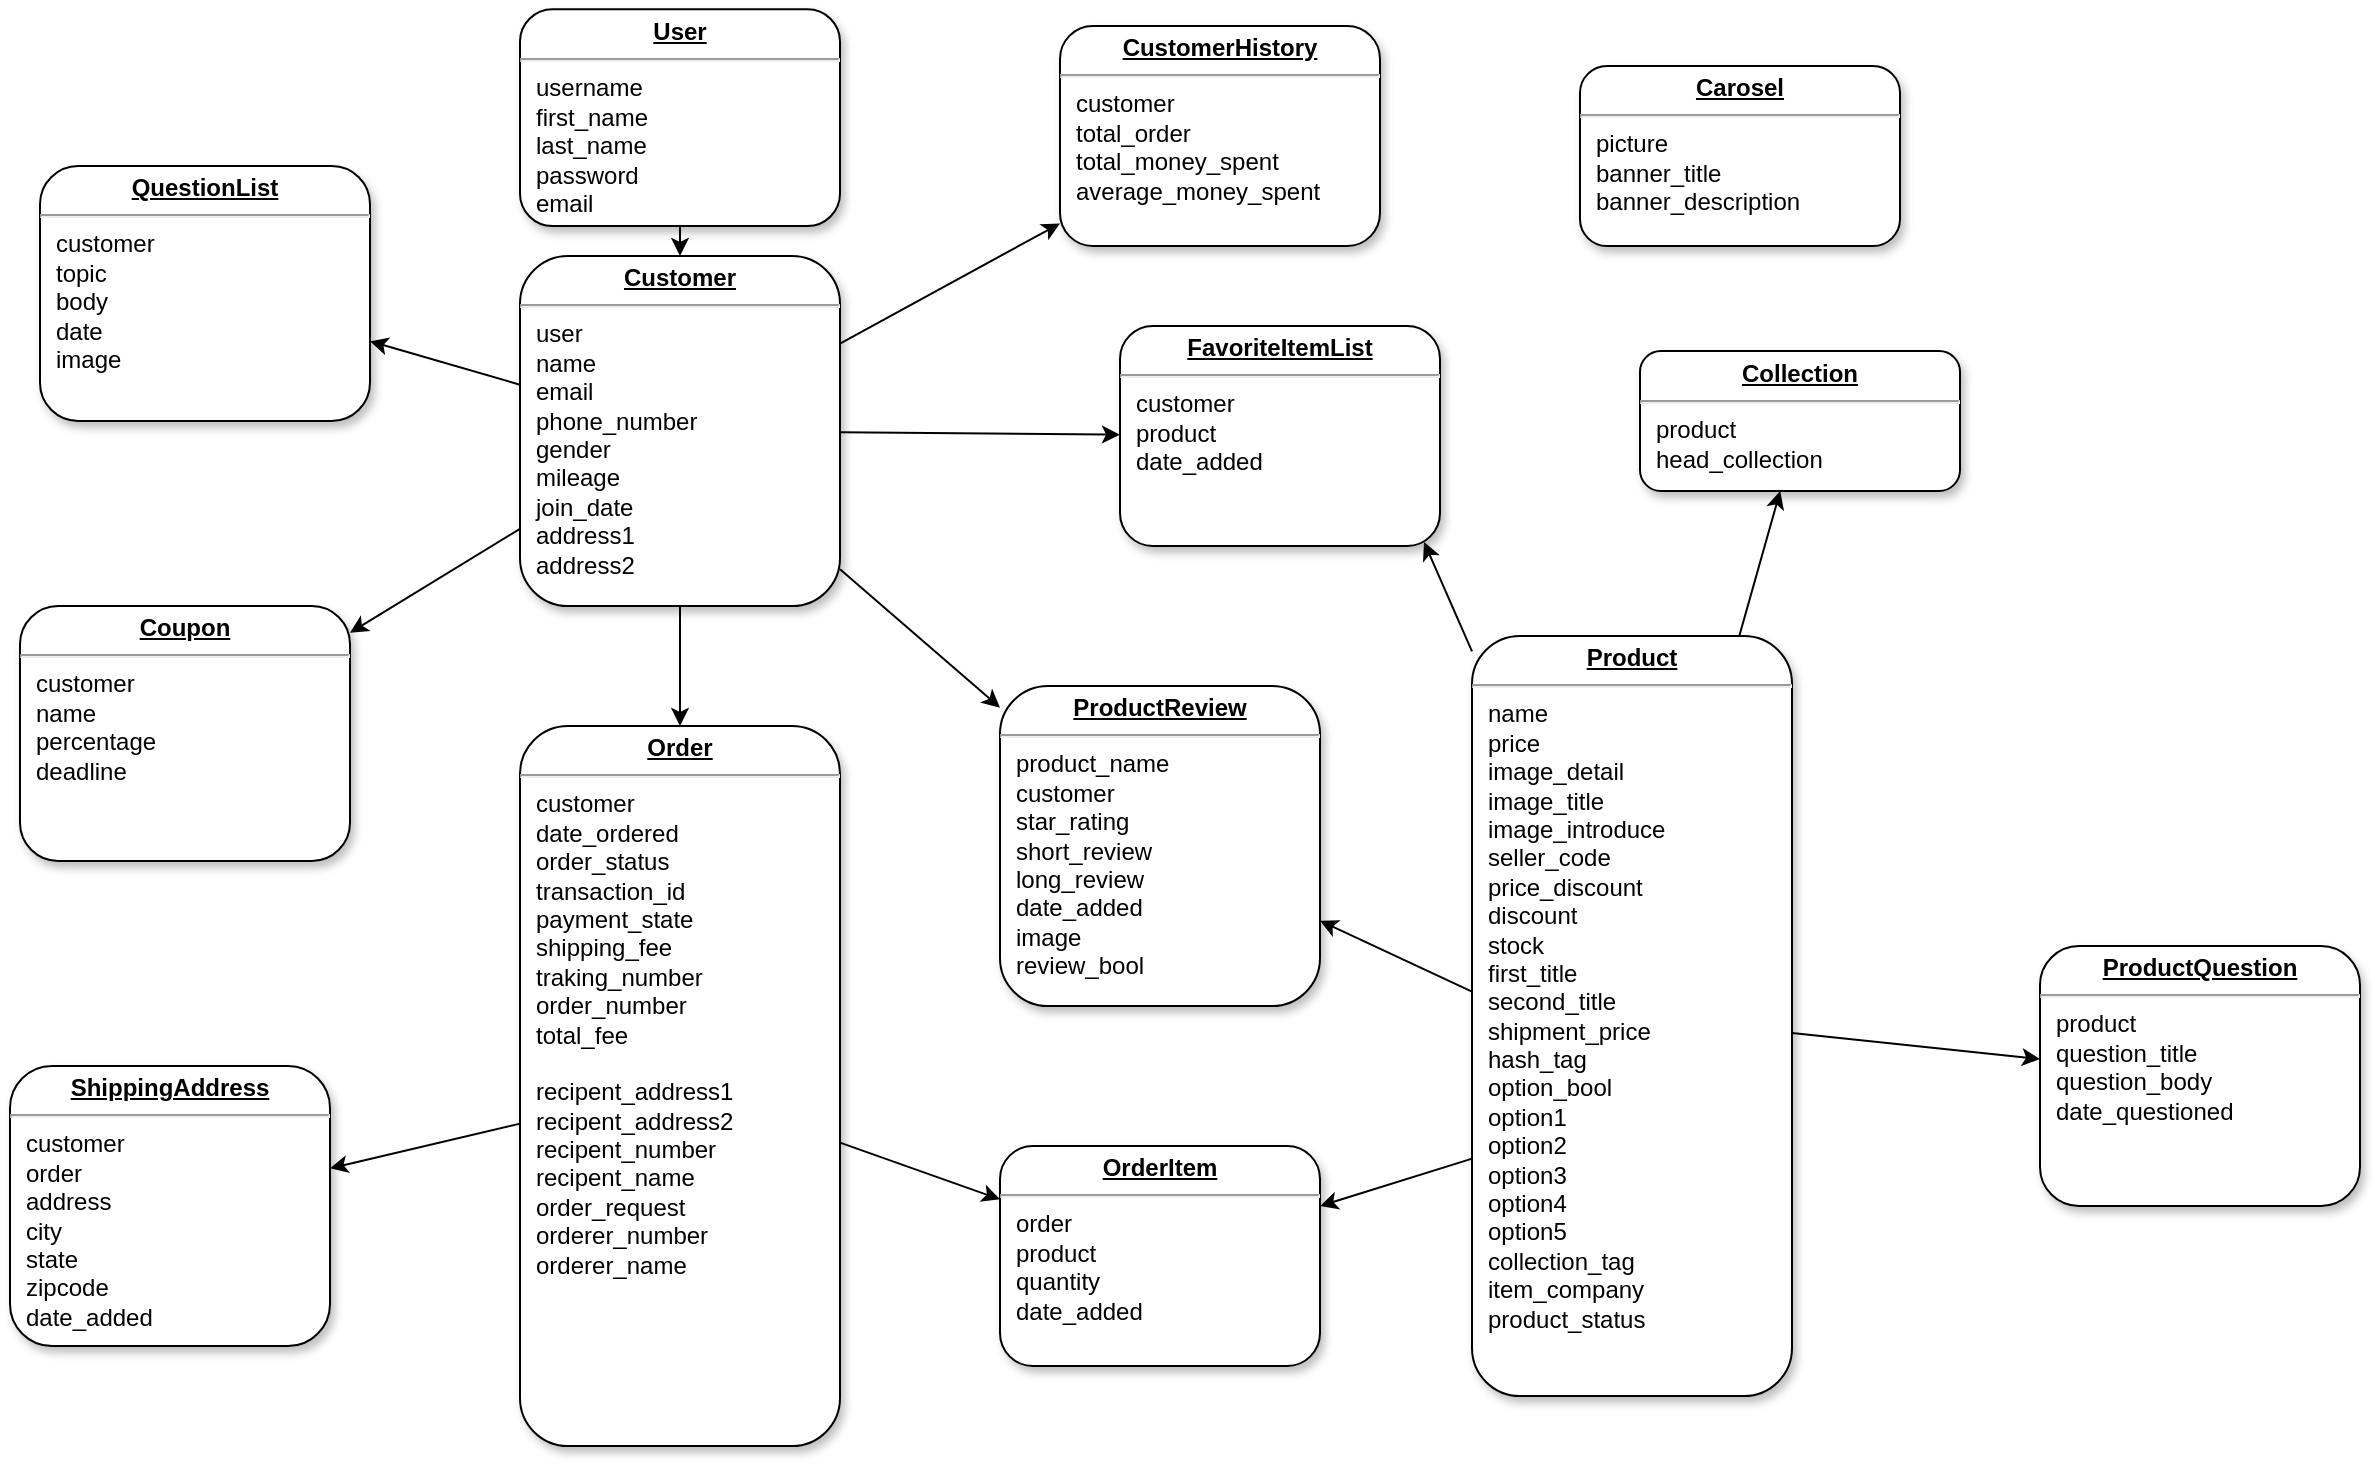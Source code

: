 <mxfile version="16.0.2" type="device"><diagram name="Page-1" id="efa7a0a1-bf9b-a30e-e6df-94a7791c09e9"><mxGraphModel dx="2781" dy="1062" grid="1" gridSize="10" guides="1" tooltips="1" connect="1" arrows="1" fold="1" page="1" pageScale="1" pageWidth="826" pageHeight="1169" math="0" shadow="0"><root><mxCell id="0"/><mxCell id="1" parent="0"/><mxCell id="19" value="&lt;p style=&quot;margin: 0px ; margin-top: 4px ; text-align: center ; text-decoration: underline&quot;&gt;&lt;b&gt;Order&lt;/b&gt;&lt;/p&gt;&lt;hr&gt;&lt;p style=&quot;margin: 0px ; margin-left: 8px&quot;&gt;customer&lt;/p&gt;&lt;p style=&quot;margin: 0px ; margin-left: 8px&quot;&gt;date_ordered&lt;/p&gt;&lt;p style=&quot;margin: 0px ; margin-left: 8px&quot;&gt;order_status&lt;/p&gt;&lt;p style=&quot;margin: 0px ; margin-left: 8px&quot;&gt;transaction_id&lt;/p&gt;&lt;p style=&quot;margin: 0px ; margin-left: 8px&quot;&gt;payment_state&lt;/p&gt;&lt;p style=&quot;margin: 0px ; margin-left: 8px&quot;&gt;shipping_fee&lt;/p&gt;&lt;p style=&quot;margin: 0px ; margin-left: 8px&quot;&gt;traking_number&lt;/p&gt;&lt;p style=&quot;margin: 0px ; margin-left: 8px&quot;&gt;order_number&lt;/p&gt;&lt;p style=&quot;margin: 0px ; margin-left: 8px&quot;&gt;total_fee&lt;br&gt;&lt;/p&gt;&lt;p style=&quot;margin: 0px ; margin-left: 8px&quot;&gt;&lt;br&gt;&lt;/p&gt;&lt;p style=&quot;margin: 0px ; margin-left: 8px&quot;&gt;recipent_address1&lt;/p&gt;&lt;p style=&quot;margin: 0px ; margin-left: 8px&quot;&gt;recipent_address2&lt;/p&gt;&lt;p style=&quot;margin: 0px ; margin-left: 8px&quot;&gt;recipent_number&lt;/p&gt;&lt;p style=&quot;margin: 0px ; margin-left: 8px&quot;&gt;recipent_name&lt;/p&gt;&lt;p style=&quot;margin: 0px ; margin-left: 8px&quot;&gt;order_request&lt;/p&gt;&lt;p style=&quot;margin: 0px ; margin-left: 8px&quot;&gt;orderer_number&lt;/p&gt;&lt;p style=&quot;margin: 0px ; margin-left: 8px&quot;&gt;orderer_name&lt;/p&gt;" style="verticalAlign=top;align=left;overflow=fill;fontSize=12;fontFamily=Helvetica;html=1;shadow=1;rounded=1;" parent="1" vertex="1"><mxGeometry x="190" y="380" width="160" height="360" as="geometry"/></mxCell><mxCell id="20" value="&lt;p style=&quot;margin: 0px ; margin-top: 4px ; text-align: center ; text-decoration: underline&quot;&gt;&lt;strong&gt;OrderItem&lt;/strong&gt;&lt;/p&gt;&lt;hr&gt;&lt;p style=&quot;margin: 0px ; margin-left: 8px&quot;&gt;order&lt;/p&gt;&lt;p style=&quot;margin: 0px ; margin-left: 8px&quot;&gt;product&lt;/p&gt;&lt;p style=&quot;margin: 0px ; margin-left: 8px&quot;&gt;quantity&lt;/p&gt;&lt;p style=&quot;margin: 0px ; margin-left: 8px&quot;&gt;date_added&amp;nbsp;&lt;/p&gt;" style="verticalAlign=top;align=left;overflow=fill;fontSize=12;fontFamily=Helvetica;html=1;shadow=1;rounded=1;" parent="1" vertex="1"><mxGeometry x="430" y="590" width="160" height="110" as="geometry"/></mxCell><mxCell id="21" value="&lt;p style=&quot;margin: 0px ; margin-top: 4px ; text-align: center ; text-decoration: underline&quot;&gt;&lt;strong&gt;Customer&lt;/strong&gt;&lt;/p&gt;&lt;hr&gt;&lt;p style=&quot;margin: 0px ; margin-left: 8px&quot;&gt;user&lt;/p&gt;&lt;p style=&quot;margin: 0px ; margin-left: 8px&quot;&gt;name&lt;/p&gt;&lt;p style=&quot;margin: 0px ; margin-left: 8px&quot;&gt;email&lt;/p&gt;&lt;p style=&quot;margin: 0px ; margin-left: 8px&quot;&gt;phone_number&lt;/p&gt;&lt;p style=&quot;margin: 0px ; margin-left: 8px&quot;&gt;gender&lt;/p&gt;&lt;p style=&quot;margin: 0px ; margin-left: 8px&quot;&gt;mileage&lt;/p&gt;&lt;p style=&quot;margin: 0px ; margin-left: 8px&quot;&gt;join_date&lt;/p&gt;&lt;p style=&quot;margin: 0px ; margin-left: 8px&quot;&gt;address1&lt;/p&gt;&lt;p style=&quot;margin: 0px ; margin-left: 8px&quot;&gt;address2&lt;/p&gt;" style="verticalAlign=top;align=left;overflow=fill;fontSize=12;fontFamily=Helvetica;html=1;shadow=1;rounded=1;" parent="1" vertex="1"><mxGeometry x="190" y="145" width="160" height="175" as="geometry"/></mxCell><mxCell id="24" value="&lt;p style=&quot;margin: 0px ; margin-top: 4px ; text-align: center ; text-decoration: underline&quot;&gt;&lt;b&gt;ShippingAddress&lt;/b&gt;&lt;/p&gt;&lt;hr&gt;&lt;p style=&quot;margin: 0px ; margin-left: 8px&quot;&gt;customer&lt;/p&gt;&lt;p style=&quot;margin: 0px ; margin-left: 8px&quot;&gt;order&lt;/p&gt;&lt;p style=&quot;margin: 0px ; margin-left: 8px&quot;&gt;address&lt;/p&gt;&lt;p style=&quot;margin: 0px ; margin-left: 8px&quot;&gt;city&lt;/p&gt;&lt;p style=&quot;margin: 0px ; margin-left: 8px&quot;&gt;state&lt;/p&gt;&lt;p style=&quot;margin: 0px ; margin-left: 8px&quot;&gt;zipcode&lt;/p&gt;&lt;p style=&quot;margin: 0px ; margin-left: 8px&quot;&gt;date_added&lt;/p&gt;" style="verticalAlign=top;align=left;overflow=fill;fontSize=12;fontFamily=Helvetica;html=1;shadow=1;rounded=1;" parent="1" vertex="1"><mxGeometry x="-65" y="550" width="160" height="140" as="geometry"/></mxCell><mxCell id="25" value="&lt;p style=&quot;margin: 0px ; margin-top: 4px ; text-align: center ; text-decoration: underline&quot;&gt;&lt;b&gt;User&lt;/b&gt;&lt;/p&gt;&lt;hr&gt;&lt;p style=&quot;margin: 0px ; margin-left: 8px&quot;&gt;username&lt;/p&gt;&lt;p style=&quot;margin: 0px ; margin-left: 8px&quot;&gt;first_name&lt;/p&gt;&lt;p style=&quot;margin: 0px ; margin-left: 8px&quot;&gt;last_name&lt;/p&gt;&lt;p style=&quot;margin: 0px ; margin-left: 8px&quot;&gt;password&lt;/p&gt;&lt;p style=&quot;margin: 0px ; margin-left: 8px&quot;&gt;email&lt;/p&gt;" style="verticalAlign=top;align=left;overflow=fill;fontSize=12;fontFamily=Helvetica;html=1;shadow=1;rounded=1;" parent="1" vertex="1"><mxGeometry x="190" y="21.64" width="160" height="108.36" as="geometry"/></mxCell><mxCell id="28" value="&lt;p style=&quot;margin: 0px ; margin-top: 4px ; text-align: center ; text-decoration: underline&quot;&gt;&lt;b&gt;CustomerHistory&lt;/b&gt;&lt;/p&gt;&lt;hr&gt;&lt;p style=&quot;margin: 0px ; margin-left: 8px&quot;&gt;customer&lt;/p&gt;&lt;p style=&quot;margin: 0px ; margin-left: 8px&quot;&gt;total_order&lt;br&gt;&lt;/p&gt;&lt;p style=&quot;margin: 0px ; margin-left: 8px&quot;&gt;total_money_spent&lt;/p&gt;&lt;p style=&quot;margin: 0px ; margin-left: 8px&quot;&gt;average_money_spent&lt;/p&gt;" style="verticalAlign=top;align=left;overflow=fill;fontSize=12;fontFamily=Helvetica;html=1;shadow=1;rounded=1;" parent="1" vertex="1"><mxGeometry x="460" y="30" width="160" height="110" as="geometry"/></mxCell><mxCell id="pyGy2vIhLCrr17hURL6f-105" value="" style="endArrow=classic;html=1;rounded=1;curved=1;" parent="1" source="19" target="24" edge="1"><mxGeometry width="50" height="50" relative="1" as="geometry"><mxPoint x="220" y="500" as="sourcePoint"/><mxPoint x="270" y="450" as="targetPoint"/><Array as="points"/></mxGeometry></mxCell><mxCell id="pyGy2vIhLCrr17hURL6f-106" value="" style="endArrow=classic;html=1;rounded=1;curved=1;exitX=0.013;exitY=0.686;exitDx=0;exitDy=0;exitPerimeter=0;" parent="1" source="JWY3YkU0zg1HxHzlUJIO-39" target="20" edge="1"><mxGeometry width="50" height="50" relative="1" as="geometry"><mxPoint x="430" y="543.529" as="sourcePoint"/><mxPoint x="270" y="550" as="targetPoint"/></mxGeometry></mxCell><mxCell id="pyGy2vIhLCrr17hURL6f-107" value="" style="endArrow=classic;html=1;rounded=1;curved=1;" parent="1" source="19" target="20" edge="1"><mxGeometry width="50" height="50" relative="1" as="geometry"><mxPoint x="590" y="430" as="sourcePoint"/><mxPoint x="500" y="610" as="targetPoint"/></mxGeometry></mxCell><mxCell id="pyGy2vIhLCrr17hURL6f-110" value="&lt;p style=&quot;margin: 0px ; margin-top: 4px ; text-align: center ; text-decoration: underline&quot;&gt;&lt;b&gt;Collection&lt;/b&gt;&lt;/p&gt;&lt;hr&gt;&lt;p style=&quot;margin: 0px ; margin-left: 8px&quot;&gt;product&lt;/p&gt;&lt;p style=&quot;margin: 0px ; margin-left: 8px&quot;&gt;head_collection&lt;/p&gt;" style="verticalAlign=top;align=left;overflow=fill;fontSize=12;fontFamily=Helvetica;html=1;shadow=1;rounded=1;" parent="1" vertex="1"><mxGeometry x="750" y="192.5" width="160" height="70" as="geometry"/></mxCell><mxCell id="pyGy2vIhLCrr17hURL6f-111" value="" style="endArrow=classic;html=1;rounded=1;curved=1;" parent="1" source="JWY3YkU0zg1HxHzlUJIO-39" target="pyGy2vIhLCrr17hURL6f-110" edge="1"><mxGeometry width="50" height="50" relative="1" as="geometry"><mxPoint x="589.36" y="351.12" as="sourcePoint"/><mxPoint x="290" y="720" as="targetPoint"/></mxGeometry></mxCell><mxCell id="vmLul0r6QRnoBtgCaaPV-93" value="" style="endArrow=classic;html=1;rounded=1;curved=1;" parent="1" source="25" target="21" edge="1"><mxGeometry width="50" height="50" relative="1" as="geometry"><mxPoint x="390" y="430" as="sourcePoint"/><mxPoint x="440" y="380" as="targetPoint"/></mxGeometry></mxCell><mxCell id="vmLul0r6QRnoBtgCaaPV-97" value="&lt;p style=&quot;margin: 0px ; margin-top: 4px ; text-align: center ; text-decoration: underline&quot;&gt;&lt;b&gt;ProductReview&lt;/b&gt;&lt;/p&gt;&lt;hr&gt;&lt;p style=&quot;margin: 0px ; margin-left: 8px&quot;&gt;product_name&lt;/p&gt;&lt;p style=&quot;margin: 0px ; margin-left: 8px&quot;&gt;customer&lt;/p&gt;&lt;p style=&quot;margin: 0px ; margin-left: 8px&quot;&gt;star_rating&lt;/p&gt;&lt;p style=&quot;margin: 0px ; margin-left: 8px&quot;&gt;short_review&lt;/p&gt;&lt;p style=&quot;margin: 0px ; margin-left: 8px&quot;&gt;long_review&lt;/p&gt;&lt;p style=&quot;margin: 0px ; margin-left: 8px&quot;&gt;date_added&lt;/p&gt;&lt;p style=&quot;margin: 0px ; margin-left: 8px&quot;&gt;image&lt;/p&gt;&lt;p style=&quot;margin: 0px ; margin-left: 8px&quot;&gt;review_bool&lt;/p&gt;" style="verticalAlign=top;align=left;overflow=fill;fontSize=12;fontFamily=Helvetica;html=1;shadow=1;rounded=1;" parent="1" vertex="1"><mxGeometry x="430" y="360" width="160" height="160" as="geometry"/></mxCell><mxCell id="vmLul0r6QRnoBtgCaaPV-98" value="" style="endArrow=classic;html=1;rounded=1;curved=1;exitX=0;exitY=0.468;exitDx=0;exitDy=0;exitPerimeter=0;" parent="1" source="JWY3YkU0zg1HxHzlUJIO-39" target="vmLul0r6QRnoBtgCaaPV-97" edge="1"><mxGeometry width="50" height="50" relative="1" as="geometry"><mxPoint x="590" y="456.902" as="sourcePoint"/><mxPoint x="440" y="380" as="targetPoint"/><Array as="points"/></mxGeometry></mxCell><mxCell id="vmLul0r6QRnoBtgCaaPV-99" value="&lt;p style=&quot;margin: 0px ; margin-top: 4px ; text-align: center ; text-decoration: underline&quot;&gt;&lt;b&gt;ProductQuestion&lt;/b&gt;&lt;/p&gt;&lt;hr&gt;&lt;p style=&quot;margin: 0px ; margin-left: 8px&quot;&gt;product&lt;/p&gt;&lt;p style=&quot;margin: 0px ; margin-left: 8px&quot;&gt;question_title&lt;/p&gt;&lt;p style=&quot;margin: 0px ; margin-left: 8px&quot;&gt;question_body&lt;/p&gt;&lt;p style=&quot;margin: 0px ; margin-left: 8px&quot;&gt;date_questioned&lt;/p&gt;" style="verticalAlign=top;align=left;overflow=fill;fontSize=12;fontFamily=Helvetica;html=1;shadow=1;rounded=1;" parent="1" vertex="1"><mxGeometry x="950" y="490" width="160" height="130" as="geometry"/></mxCell><mxCell id="k3-hz3YN0B2-z3wXSzY--30" value="&lt;p style=&quot;margin: 0px ; margin-top: 4px ; text-align: center ; text-decoration: underline&quot;&gt;&lt;b&gt;QuestionList&lt;/b&gt;&lt;/p&gt;&lt;hr&gt;&lt;p style=&quot;margin: 0px ; margin-left: 8px&quot;&gt;customer&lt;/p&gt;&lt;p style=&quot;margin: 0px ; margin-left: 8px&quot;&gt;topic&lt;/p&gt;&lt;p style=&quot;margin: 0px ; margin-left: 8px&quot;&gt;body&lt;/p&gt;&lt;p style=&quot;margin: 0px ; margin-left: 8px&quot;&gt;date&lt;/p&gt;&lt;p style=&quot;margin: 0px ; margin-left: 8px&quot;&gt;image&lt;/p&gt;" style="verticalAlign=top;align=left;overflow=fill;fontSize=12;fontFamily=Helvetica;html=1;shadow=1;rounded=1;" parent="1" vertex="1"><mxGeometry x="-50" y="100" width="165" height="127.5" as="geometry"/></mxCell><mxCell id="k3-hz3YN0B2-z3wXSzY--31" value="" style="endArrow=classic;html=1;rounded=1;curved=1;" parent="1" source="21" target="k3-hz3YN0B2-z3wXSzY--30" edge="1"><mxGeometry width="50" height="50" relative="1" as="geometry"><mxPoint x="90" y="50.0" as="sourcePoint"/><mxPoint x="160" y="150" as="targetPoint"/><Array as="points"/></mxGeometry></mxCell><mxCell id="k3-hz3YN0B2-z3wXSzY--32" value="&lt;p style=&quot;margin: 0px ; margin-top: 4px ; text-align: center ; text-decoration: underline&quot;&gt;&lt;b&gt;Coupon&lt;/b&gt;&lt;/p&gt;&lt;hr&gt;&lt;p style=&quot;margin: 0px ; margin-left: 8px&quot;&gt;customer&lt;br&gt;&lt;/p&gt;&lt;p style=&quot;margin: 0px ; margin-left: 8px&quot;&gt;name&lt;/p&gt;&lt;p style=&quot;margin: 0px ; margin-left: 8px&quot;&gt;percentage&lt;/p&gt;&lt;p style=&quot;margin: 0px ; margin-left: 8px&quot;&gt;deadline&lt;/p&gt;&lt;p style=&quot;margin: 0px ; margin-left: 8px&quot;&gt;&lt;br&gt;&lt;/p&gt;" style="verticalAlign=top;align=left;overflow=fill;fontSize=12;fontFamily=Helvetica;html=1;shadow=1;rounded=1;" parent="1" vertex="1"><mxGeometry x="-60" y="320" width="165" height="127.5" as="geometry"/></mxCell><mxCell id="f7UUaUtCkYgzqHya_1Tv-31" value="" style="endArrow=classic;html=1;rounded=1;curved=1;" parent="1" source="21" target="k3-hz3YN0B2-z3wXSzY--32" edge="1"><mxGeometry width="50" height="50" relative="1" as="geometry"><mxPoint x="220" y="220" as="sourcePoint"/><mxPoint x="195" y="202.207" as="targetPoint"/><Array as="points"/></mxGeometry></mxCell><mxCell id="f7UUaUtCkYgzqHya_1Tv-32" value="" style="endArrow=classic;html=1;rounded=1;curved=1;" parent="1" source="21" target="28" edge="1"><mxGeometry width="50" height="50" relative="1" as="geometry"><mxPoint x="230" y="196.25" as="sourcePoint"/><mxPoint x="195" y="202.207" as="targetPoint"/><Array as="points"/></mxGeometry></mxCell><mxCell id="f7UUaUtCkYgzqHya_1Tv-36" value="&lt;p style=&quot;margin: 0px ; margin-top: 4px ; text-align: center ; text-decoration: underline&quot;&gt;&lt;b&gt;FavoriteItemList&lt;/b&gt;&lt;/p&gt;&lt;hr&gt;&lt;p style=&quot;margin: 0px ; margin-left: 8px&quot;&gt;customer&lt;br&gt;&lt;/p&gt;&lt;p style=&quot;margin: 0px ; margin-left: 8px&quot;&gt;&lt;span&gt;product&lt;/span&gt;&lt;/p&gt;&lt;p style=&quot;margin: 0px ; margin-left: 8px&quot;&gt;date_added&lt;/p&gt;&lt;p style=&quot;margin: 0px ; margin-left: 8px&quot;&gt;&lt;br&gt;&lt;/p&gt;" style="verticalAlign=top;align=left;overflow=fill;fontSize=12;fontFamily=Helvetica;html=1;shadow=1;rounded=1;" parent="1" vertex="1"><mxGeometry x="490" y="180" width="160" height="110" as="geometry"/></mxCell><mxCell id="f7UUaUtCkYgzqHya_1Tv-37" value="" style="endArrow=classic;html=1;rounded=1;curved=1;entryX=0.95;entryY=0.982;entryDx=0;entryDy=0;entryPerimeter=0;" parent="1" source="JWY3YkU0zg1HxHzlUJIO-39" target="f7UUaUtCkYgzqHya_1Tv-36" edge="1"><mxGeometry width="50" height="50" relative="1" as="geometry"><mxPoint x="510" y="300" as="sourcePoint"/><mxPoint x="620" y="405" as="targetPoint"/></mxGeometry></mxCell><mxCell id="f7UUaUtCkYgzqHya_1Tv-38" value="" style="endArrow=classic;html=1;rounded=1;curved=1;" parent="1" source="21" target="f7UUaUtCkYgzqHya_1Tv-36" edge="1"><mxGeometry width="50" height="50" relative="1" as="geometry"><mxPoint x="560" y="272.5" as="sourcePoint"/><mxPoint x="410" y="260" as="targetPoint"/></mxGeometry></mxCell><mxCell id="f7UUaUtCkYgzqHya_1Tv-40" value="" style="endArrow=classic;html=1;rounded=1;curved=1;startArrow=none;" parent="1" source="JWY3YkU0zg1HxHzlUJIO-39" target="vmLul0r6QRnoBtgCaaPV-99" edge="1"><mxGeometry width="50" height="50" relative="1" as="geometry"><mxPoint x="590" y="527.161" as="sourcePoint"/><mxPoint x="611.6" y="427.64" as="targetPoint"/></mxGeometry></mxCell><mxCell id="jUFWIqpIyoVSwvZLxmJf-28" value="&lt;p style=&quot;margin: 0px ; margin-top: 4px ; text-align: center ; text-decoration: underline&quot;&gt;&lt;b&gt;Carosel&lt;/b&gt;&lt;/p&gt;&lt;hr&gt;&lt;p style=&quot;margin: 0px ; margin-left: 8px&quot;&gt;picture&lt;/p&gt;&lt;p style=&quot;margin: 0px ; margin-left: 8px&quot;&gt;banner_title&lt;/p&gt;&lt;p style=&quot;margin: 0px ; margin-left: 8px&quot;&gt;banner_description&lt;/p&gt;" style="verticalAlign=top;align=left;overflow=fill;fontSize=12;fontFamily=Helvetica;html=1;shadow=1;rounded=1;" parent="1" vertex="1"><mxGeometry x="720" y="50" width="160" height="90" as="geometry"/></mxCell><mxCell id="JWY3YkU0zg1HxHzlUJIO-39" value="&lt;p style=&quot;margin: 0px ; margin-top: 4px ; text-align: center ; text-decoration: underline&quot;&gt;&lt;strong&gt;Product&lt;/strong&gt;&lt;/p&gt;&lt;hr&gt;&lt;p style=&quot;margin: 0px ; margin-left: 8px&quot;&gt;name&lt;/p&gt;&lt;p style=&quot;margin: 0px ; margin-left: 8px&quot;&gt;price&lt;/p&gt;&lt;p style=&quot;margin: 0px ; margin-left: 8px&quot;&gt;&lt;span&gt;image_detail&lt;/span&gt;&lt;/p&gt;&lt;p style=&quot;margin: 0px ; margin-left: 8px&quot;&gt;&lt;span&gt;image_title&lt;/span&gt;&lt;/p&gt;&lt;p style=&quot;margin: 0px ; margin-left: 8px&quot;&gt;&lt;span&gt;image_introduce&lt;/span&gt;&lt;/p&gt;&lt;p style=&quot;margin: 0px ; margin-left: 8px&quot;&gt;seller_code&lt;span&gt;&lt;br&gt;&lt;/span&gt;&lt;/p&gt;&lt;p style=&quot;margin: 0px ; margin-left: 8px&quot;&gt;price_discount&lt;/p&gt;&lt;p style=&quot;margin: 0px ; margin-left: 8px&quot;&gt;discount&lt;/p&gt;&lt;p style=&quot;margin: 0px ; margin-left: 8px&quot;&gt;stock&lt;/p&gt;&lt;p style=&quot;margin: 0px ; margin-left: 8px&quot;&gt;first_title&lt;/p&gt;&lt;p style=&quot;margin: 0px ; margin-left: 8px&quot;&gt;second_title&lt;/p&gt;&lt;p style=&quot;margin: 0px ; margin-left: 8px&quot;&gt;shipment_price&lt;/p&gt;&lt;p style=&quot;margin: 0px ; margin-left: 8px&quot;&gt;hash_tag&lt;/p&gt;&lt;p style=&quot;margin: 0px ; margin-left: 8px&quot;&gt;option_bool&lt;/p&gt;&lt;p style=&quot;margin: 0px ; margin-left: 8px&quot;&gt;option1&lt;/p&gt;&lt;p style=&quot;margin: 0px ; margin-left: 8px&quot;&gt;option2&lt;/p&gt;&lt;p style=&quot;margin: 0px ; margin-left: 8px&quot;&gt;option3&lt;/p&gt;&lt;p style=&quot;margin: 0px ; margin-left: 8px&quot;&gt;option4&lt;/p&gt;&lt;p style=&quot;margin: 0px ; margin-left: 8px&quot;&gt;option5&lt;/p&gt;&lt;p style=&quot;margin: 0px ; margin-left: 8px&quot;&gt;collection_tag&lt;/p&gt;&lt;p style=&quot;margin: 0px ; margin-left: 8px&quot;&gt;item_company&lt;br&gt;&lt;/p&gt;&lt;p style=&quot;margin: 0px ; margin-left: 8px&quot;&gt;product_status&lt;/p&gt;&lt;p style=&quot;margin: 0px ; margin-left: 8px&quot;&gt;&lt;br&gt;&lt;/p&gt;" style="verticalAlign=top;align=left;overflow=fill;fontSize=12;fontFamily=Helvetica;html=1;shadow=1;rounded=1;" parent="1" vertex="1"><mxGeometry x="666" y="335" width="160" height="380" as="geometry"/></mxCell><mxCell id="3cvNlxhv_uUttwOQ6cZu-29" value="" style="endArrow=classic;html=1;rounded=1;curved=1;" parent="1" source="21" target="vmLul0r6QRnoBtgCaaPV-97" edge="1"><mxGeometry width="50" height="50" relative="1" as="geometry"><mxPoint x="600" y="466.902" as="sourcePoint"/><mxPoint x="490" y="500" as="targetPoint"/><Array as="points"/></mxGeometry></mxCell><mxCell id="3cvNlxhv_uUttwOQ6cZu-34" value="" style="endArrow=classic;html=1;rounded=1;curved=1;" parent="1" source="21" target="19" edge="1"><mxGeometry width="50" height="50" relative="1" as="geometry"><mxPoint x="360" y="305.833" as="sourcePoint"/><mxPoint x="500" y="416.667" as="targetPoint"/><Array as="points"/></mxGeometry></mxCell></root></mxGraphModel></diagram></mxfile>